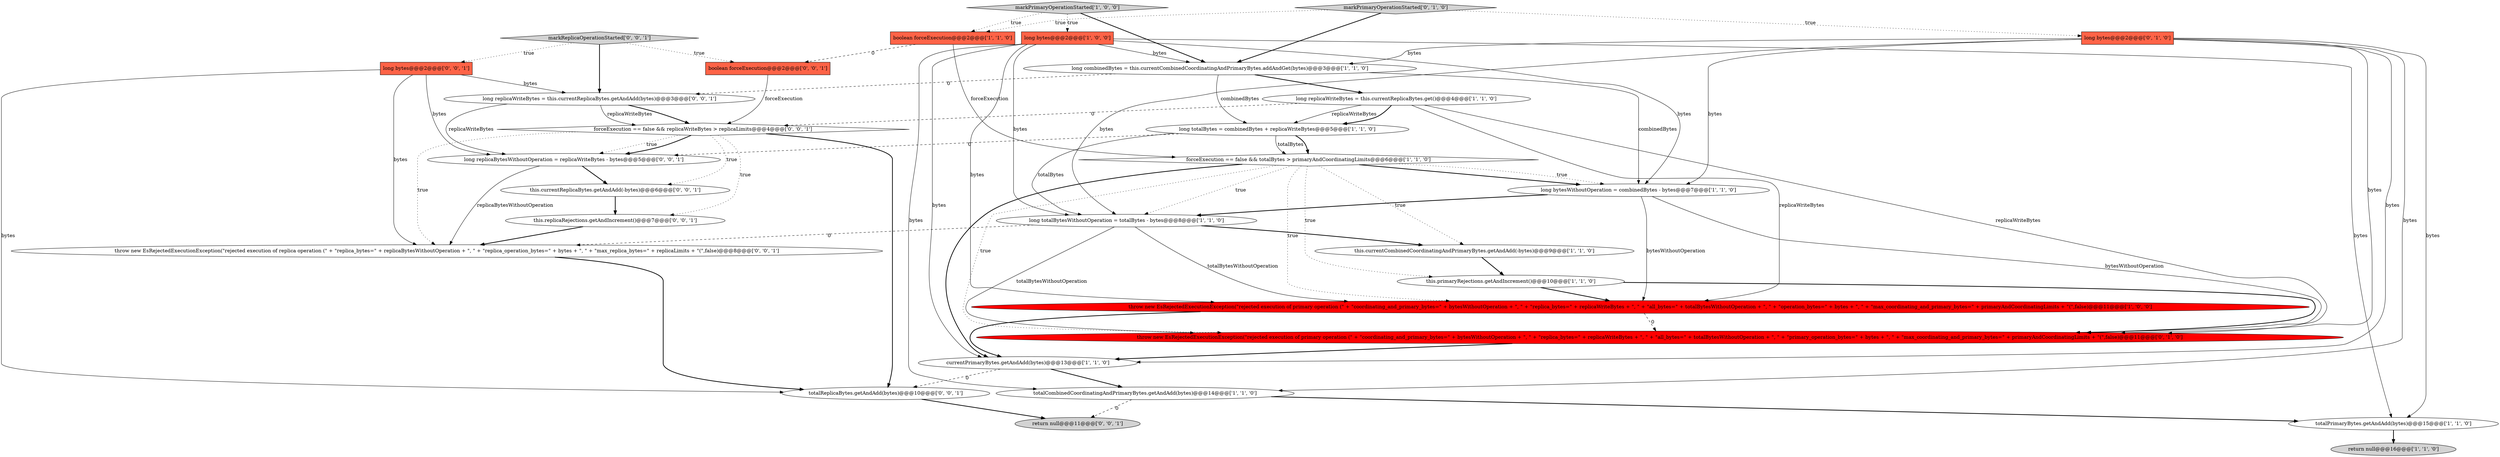 digraph {
4 [style = filled, label = "totalPrimaryBytes.getAndAdd(bytes)@@@15@@@['1', '1', '0']", fillcolor = white, shape = ellipse image = "AAA0AAABBB1BBB"];
19 [style = filled, label = "long replicaBytesWithoutOperation = replicaWriteBytes - bytes@@@5@@@['0', '0', '1']", fillcolor = white, shape = ellipse image = "AAA0AAABBB3BBB"];
26 [style = filled, label = "markReplicaOperationStarted['0', '0', '1']", fillcolor = lightgray, shape = diamond image = "AAA0AAABBB3BBB"];
2 [style = filled, label = "long replicaWriteBytes = this.currentReplicaBytes.get()@@@4@@@['1', '1', '0']", fillcolor = white, shape = ellipse image = "AAA0AAABBB1BBB"];
1 [style = filled, label = "markPrimaryOperationStarted['1', '0', '0']", fillcolor = lightgray, shape = diamond image = "AAA0AAABBB1BBB"];
14 [style = filled, label = "this.primaryRejections.getAndIncrement()@@@10@@@['1', '1', '0']", fillcolor = white, shape = ellipse image = "AAA0AAABBB1BBB"];
27 [style = filled, label = "long bytes@@@2@@@['0', '0', '1']", fillcolor = tomato, shape = box image = "AAA0AAABBB3BBB"];
3 [style = filled, label = "long totalBytesWithoutOperation = totalBytes - bytes@@@8@@@['1', '1', '0']", fillcolor = white, shape = ellipse image = "AAA0AAABBB1BBB"];
25 [style = filled, label = "long replicaWriteBytes = this.currentReplicaBytes.getAndAdd(bytes)@@@3@@@['0', '0', '1']", fillcolor = white, shape = ellipse image = "AAA0AAABBB3BBB"];
28 [style = filled, label = "boolean forceExecution@@@2@@@['0', '0', '1']", fillcolor = tomato, shape = box image = "AAA0AAABBB3BBB"];
21 [style = filled, label = "return null@@@11@@@['0', '0', '1']", fillcolor = lightgray, shape = ellipse image = "AAA0AAABBB3BBB"];
20 [style = filled, label = "totalReplicaBytes.getAndAdd(bytes)@@@10@@@['0', '0', '1']", fillcolor = white, shape = ellipse image = "AAA0AAABBB3BBB"];
10 [style = filled, label = "long bytesWithoutOperation = combinedBytes - bytes@@@7@@@['1', '1', '0']", fillcolor = white, shape = ellipse image = "AAA0AAABBB1BBB"];
5 [style = filled, label = "long bytes@@@2@@@['1', '0', '0']", fillcolor = tomato, shape = box image = "AAA0AAABBB1BBB"];
24 [style = filled, label = "this.currentReplicaBytes.getAndAdd(-bytes)@@@6@@@['0', '0', '1']", fillcolor = white, shape = ellipse image = "AAA0AAABBB3BBB"];
9 [style = filled, label = "throw new EsRejectedExecutionException(\"rejected execution of primary operation (\" + \"coordinating_and_primary_bytes=\" + bytesWithoutOperation + \", \" + \"replica_bytes=\" + replicaWriteBytes + \", \" + \"all_bytes=\" + totalBytesWithoutOperation + \", \" + \"operation_bytes=\" + bytes + \", \" + \"max_coordinating_and_primary_bytes=\" + primaryAndCoordinatingLimits + \"(\",false)@@@11@@@['1', '0', '0']", fillcolor = red, shape = ellipse image = "AAA1AAABBB1BBB"];
22 [style = filled, label = "forceExecution == false && replicaWriteBytes > replicaLimits@@@4@@@['0', '0', '1']", fillcolor = white, shape = diamond image = "AAA0AAABBB3BBB"];
7 [style = filled, label = "boolean forceExecution@@@2@@@['1', '1', '0']", fillcolor = tomato, shape = box image = "AAA0AAABBB1BBB"];
29 [style = filled, label = "throw new EsRejectedExecutionException(\"rejected execution of replica operation (\" + \"replica_bytes=\" + replicaBytesWithoutOperation + \", \" + \"replica_operation_bytes=\" + bytes + \", \" + \"max_replica_bytes=\" + replicaLimits + \"(\",false)@@@8@@@['0', '0', '1']", fillcolor = white, shape = ellipse image = "AAA0AAABBB3BBB"];
23 [style = filled, label = "this.replicaRejections.getAndIncrement()@@@7@@@['0', '0', '1']", fillcolor = white, shape = ellipse image = "AAA0AAABBB3BBB"];
6 [style = filled, label = "currentPrimaryBytes.getAndAdd(bytes)@@@13@@@['1', '1', '0']", fillcolor = white, shape = ellipse image = "AAA0AAABBB1BBB"];
11 [style = filled, label = "forceExecution == false && totalBytes > primaryAndCoordinatingLimits@@@6@@@['1', '1', '0']", fillcolor = white, shape = diamond image = "AAA0AAABBB1BBB"];
12 [style = filled, label = "return null@@@16@@@['1', '1', '0']", fillcolor = lightgray, shape = ellipse image = "AAA0AAABBB1BBB"];
16 [style = filled, label = "long bytes@@@2@@@['0', '1', '0']", fillcolor = tomato, shape = box image = "AAA0AAABBB2BBB"];
13 [style = filled, label = "long combinedBytes = this.currentCombinedCoordinatingAndPrimaryBytes.addAndGet(bytes)@@@3@@@['1', '1', '0']", fillcolor = white, shape = ellipse image = "AAA0AAABBB1BBB"];
17 [style = filled, label = "throw new EsRejectedExecutionException(\"rejected execution of primary operation (\" + \"coordinating_and_primary_bytes=\" + bytesWithoutOperation + \", \" + \"replica_bytes=\" + replicaWriteBytes + \", \" + \"all_bytes=\" + totalBytesWithoutOperation + \", \" + \"primary_operation_bytes=\" + bytes + \", \" + \"max_coordinating_and_primary_bytes=\" + primaryAndCoordinatingLimits + \"(\",false)@@@11@@@['0', '1', '0']", fillcolor = red, shape = ellipse image = "AAA1AAABBB2BBB"];
0 [style = filled, label = "this.currentCombinedCoordinatingAndPrimaryBytes.getAndAdd(-bytes)@@@9@@@['1', '1', '0']", fillcolor = white, shape = ellipse image = "AAA0AAABBB1BBB"];
8 [style = filled, label = "long totalBytes = combinedBytes + replicaWriteBytes@@@5@@@['1', '1', '0']", fillcolor = white, shape = ellipse image = "AAA0AAABBB1BBB"];
15 [style = filled, label = "totalCombinedCoordinatingAndPrimaryBytes.getAndAdd(bytes)@@@14@@@['1', '1', '0']", fillcolor = white, shape = ellipse image = "AAA0AAABBB1BBB"];
18 [style = filled, label = "markPrimaryOperationStarted['0', '1', '0']", fillcolor = lightgray, shape = diamond image = "AAA0AAABBB2BBB"];
3->29 [style = dashed, label="0"];
16->6 [style = solid, label="bytes"];
7->11 [style = solid, label="forceExecution"];
8->19 [style = dashed, label="0"];
2->9 [style = solid, label="replicaWriteBytes"];
22->29 [style = dotted, label="true"];
22->19 [style = dotted, label="true"];
13->10 [style = solid, label="combinedBytes"];
2->8 [style = solid, label="replicaWriteBytes"];
18->7 [style = dotted, label="true"];
3->9 [style = solid, label="totalBytesWithoutOperation"];
22->23 [style = dotted, label="true"];
16->3 [style = solid, label="bytes"];
25->22 [style = bold, label=""];
17->6 [style = bold, label=""];
22->19 [style = bold, label=""];
16->13 [style = solid, label="bytes"];
18->16 [style = dotted, label="true"];
11->10 [style = dotted, label="true"];
6->20 [style = dashed, label="0"];
3->17 [style = solid, label="totalBytesWithoutOperation"];
26->27 [style = dotted, label="true"];
11->6 [style = bold, label=""];
26->25 [style = bold, label=""];
11->14 [style = dotted, label="true"];
11->17 [style = dotted, label="true"];
2->17 [style = solid, label="replicaWriteBytes"];
10->17 [style = solid, label="bytesWithoutOperation"];
5->9 [style = solid, label="bytes"];
25->19 [style = solid, label="replicaWriteBytes"];
10->3 [style = bold, label=""];
14->17 [style = bold, label=""];
11->9 [style = dotted, label="true"];
22->24 [style = dotted, label="true"];
13->25 [style = dashed, label="0"];
15->21 [style = dashed, label="0"];
16->17 [style = solid, label="bytes"];
16->4 [style = solid, label="bytes"];
1->13 [style = bold, label=""];
3->0 [style = bold, label=""];
16->15 [style = solid, label="bytes"];
9->6 [style = bold, label=""];
5->3 [style = solid, label="bytes"];
6->15 [style = bold, label=""];
19->24 [style = bold, label=""];
20->21 [style = bold, label=""];
8->11 [style = solid, label="totalBytes"];
23->29 [style = bold, label=""];
1->7 [style = dotted, label="true"];
29->20 [style = bold, label=""];
0->14 [style = bold, label=""];
27->25 [style = solid, label="bytes"];
16->10 [style = solid, label="bytes"];
5->13 [style = solid, label="bytes"];
22->20 [style = bold, label=""];
8->3 [style = solid, label="totalBytes"];
7->28 [style = dashed, label="0"];
11->10 [style = bold, label=""];
26->28 [style = dotted, label="true"];
13->8 [style = solid, label="combinedBytes"];
11->0 [style = dotted, label="true"];
9->17 [style = dashed, label="0"];
10->9 [style = solid, label="bytesWithoutOperation"];
25->22 [style = solid, label="replicaWriteBytes"];
5->4 [style = solid, label="bytes"];
15->4 [style = bold, label=""];
28->22 [style = solid, label="forceExecution"];
5->15 [style = solid, label="bytes"];
5->6 [style = solid, label="bytes"];
27->20 [style = solid, label="bytes"];
4->12 [style = bold, label=""];
18->13 [style = bold, label=""];
14->9 [style = bold, label=""];
11->3 [style = dotted, label="true"];
8->11 [style = bold, label=""];
2->22 [style = dashed, label="0"];
19->29 [style = solid, label="replicaBytesWithoutOperation"];
5->10 [style = solid, label="bytes"];
1->5 [style = dotted, label="true"];
27->29 [style = solid, label="bytes"];
2->8 [style = bold, label=""];
27->19 [style = solid, label="bytes"];
13->2 [style = bold, label=""];
24->23 [style = bold, label=""];
}
